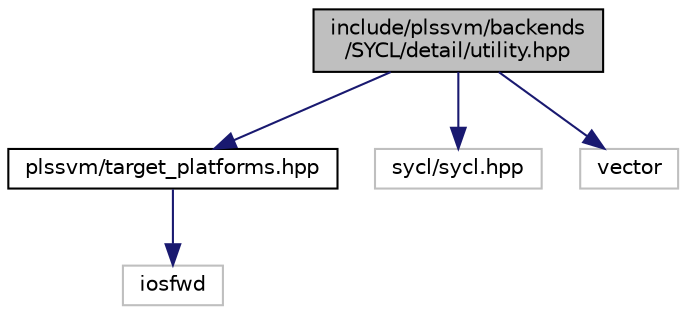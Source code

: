 digraph "include/plssvm/backends/SYCL/detail/utility.hpp"
{
 // LATEX_PDF_SIZE
  edge [fontname="Helvetica",fontsize="10",labelfontname="Helvetica",labelfontsize="10"];
  node [fontname="Helvetica",fontsize="10",shape=record];
  Node1 [label="include/plssvm/backends\l/SYCL/detail/utility.hpp",height=0.2,width=0.4,color="black", fillcolor="grey75", style="filled", fontcolor="black",tooltip="Utility functions specific to the SYCL backend."];
  Node1 -> Node2 [color="midnightblue",fontsize="10",style="solid",fontname="Helvetica"];
  Node2 [label="plssvm/target_platforms.hpp",height=0.2,width=0.4,color="black", fillcolor="white", style="filled",URL="$target__platforms_8hpp.html",tooltip="Defines all possible targets. Can also include targets not available on the current target platform."];
  Node2 -> Node3 [color="midnightblue",fontsize="10",style="solid",fontname="Helvetica"];
  Node3 [label="iosfwd",height=0.2,width=0.4,color="grey75", fillcolor="white", style="filled",tooltip=" "];
  Node1 -> Node4 [color="midnightblue",fontsize="10",style="solid",fontname="Helvetica"];
  Node4 [label="sycl/sycl.hpp",height=0.2,width=0.4,color="grey75", fillcolor="white", style="filled",tooltip=" "];
  Node1 -> Node5 [color="midnightblue",fontsize="10",style="solid",fontname="Helvetica"];
  Node5 [label="vector",height=0.2,width=0.4,color="grey75", fillcolor="white", style="filled",tooltip=" "];
}
